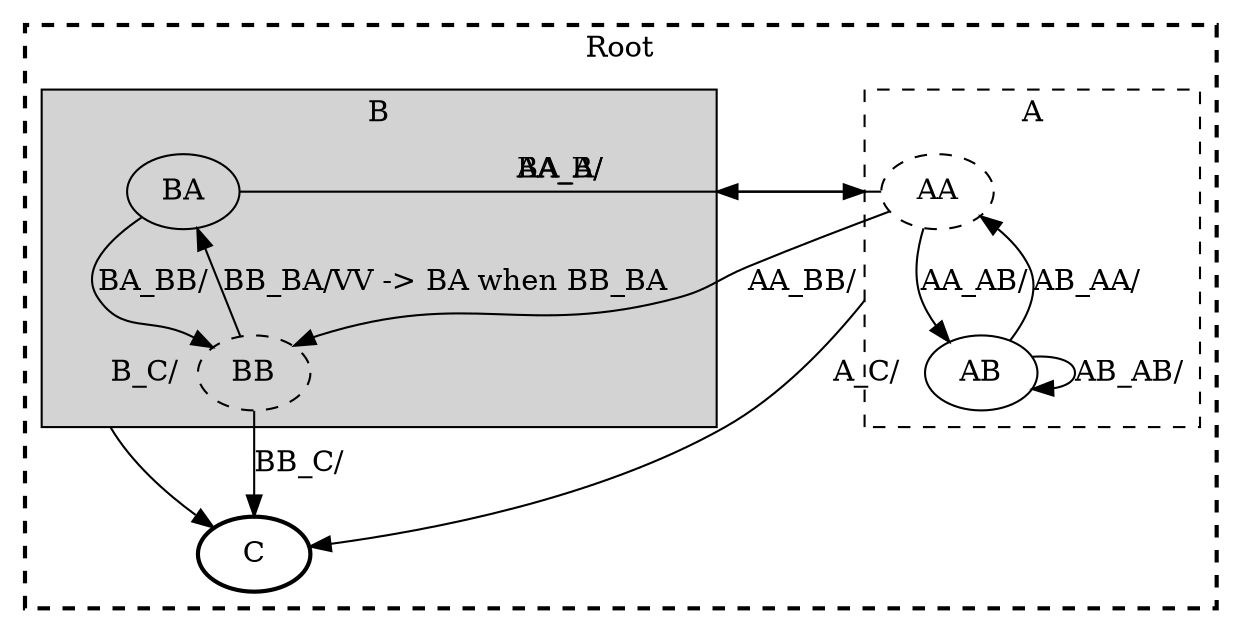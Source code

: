 digraph G {
    compound=true;

    subgraph "cluster-Root" {
        style="visible, dashed, bold";
        label = "Root"

        subgraph "cluster-A" {
            style="visible, dashed";
            label = "A"

            AA [style="dashed"];
            AB [];
        }
        subgraph "cluster-B" {
            style="visible, filled";
            label = "B"

            BA [style="filled"];
            BB [style="dashed"];
        }
        C [style="bold"];
    }

    AA -> C [ltail="cluster-A", label="A_C/"];
    AA -> AB [label="AA_AB/"];
    AA -> BA [lhead="cluster-B", label="AA_B/"];
    AA -> BB [label="AA_BB/"];
    AB -> AA [label="AB_AA/"];
    AB -> AB [label="AB_AB/"];
    BA -> C [ltail="cluster-B", label="B_C/"];
    BA -> AA [lhead="cluster-A", label="BA_A/"];
    BA -> BB [label="BA_BB/"];
    BB -> BA [label="BB_BA/VV -> BA when BB_BA"];
    BB -> C [label="BB_C/"];
}
